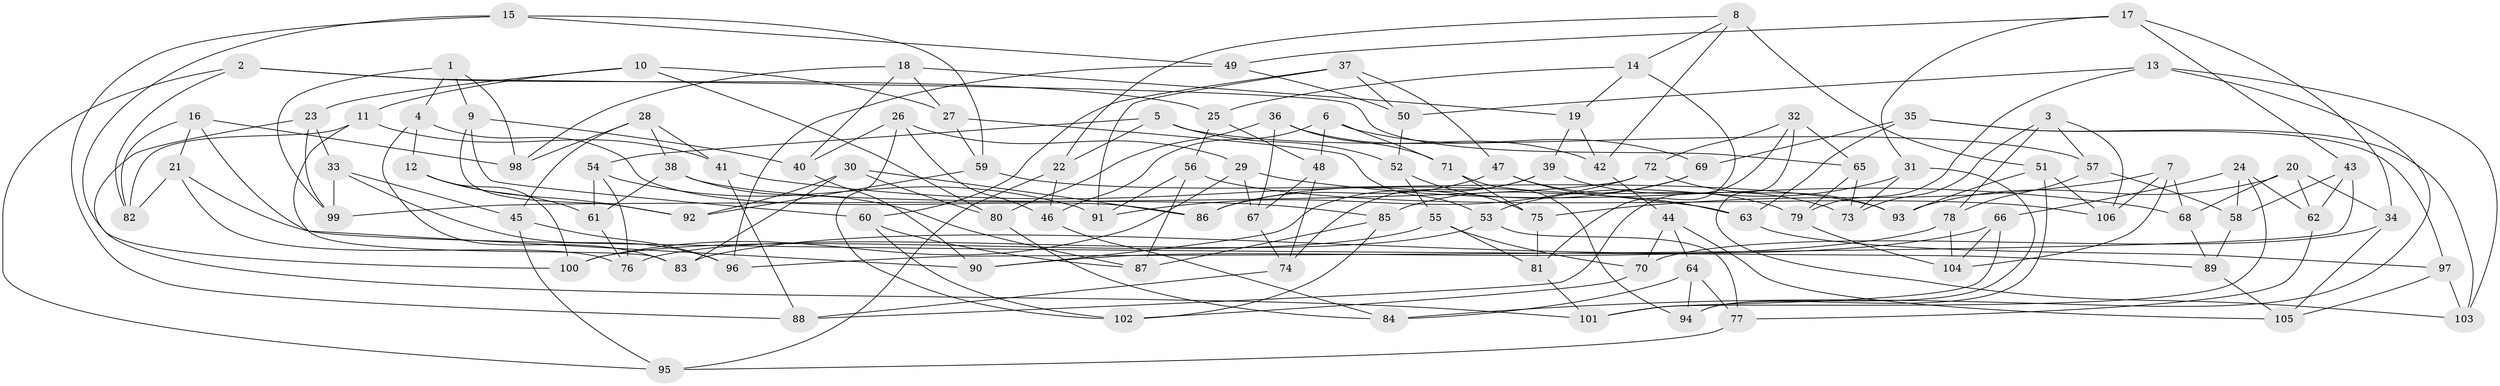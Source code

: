 // coarse degree distribution, {6: 0.46153846153846156, 4: 0.3230769230769231, 5: 0.16923076923076924, 3: 0.046153846153846156}
// Generated by graph-tools (version 1.1) at 2025/42/03/06/25 10:42:20]
// undirected, 106 vertices, 212 edges
graph export_dot {
graph [start="1"]
  node [color=gray90,style=filled];
  1;
  2;
  3;
  4;
  5;
  6;
  7;
  8;
  9;
  10;
  11;
  12;
  13;
  14;
  15;
  16;
  17;
  18;
  19;
  20;
  21;
  22;
  23;
  24;
  25;
  26;
  27;
  28;
  29;
  30;
  31;
  32;
  33;
  34;
  35;
  36;
  37;
  38;
  39;
  40;
  41;
  42;
  43;
  44;
  45;
  46;
  47;
  48;
  49;
  50;
  51;
  52;
  53;
  54;
  55;
  56;
  57;
  58;
  59;
  60;
  61;
  62;
  63;
  64;
  65;
  66;
  67;
  68;
  69;
  70;
  71;
  72;
  73;
  74;
  75;
  76;
  77;
  78;
  79;
  80;
  81;
  82;
  83;
  84;
  85;
  86;
  87;
  88;
  89;
  90;
  91;
  92;
  93;
  94;
  95;
  96;
  97;
  98;
  99;
  100;
  101;
  102;
  103;
  104;
  105;
  106;
  1 -- 99;
  1 -- 4;
  1 -- 98;
  1 -- 9;
  2 -- 65;
  2 -- 95;
  2 -- 25;
  2 -- 82;
  3 -- 78;
  3 -- 106;
  3 -- 57;
  3 -- 73;
  4 -- 83;
  4 -- 86;
  4 -- 12;
  5 -- 22;
  5 -- 52;
  5 -- 54;
  5 -- 57;
  6 -- 48;
  6 -- 71;
  6 -- 46;
  6 -- 69;
  7 -- 106;
  7 -- 68;
  7 -- 104;
  7 -- 75;
  8 -- 51;
  8 -- 22;
  8 -- 42;
  8 -- 14;
  9 -- 60;
  9 -- 40;
  9 -- 92;
  10 -- 80;
  10 -- 27;
  10 -- 23;
  10 -- 11;
  11 -- 82;
  11 -- 83;
  11 -- 41;
  12 -- 61;
  12 -- 100;
  12 -- 92;
  13 -- 50;
  13 -- 84;
  13 -- 79;
  13 -- 103;
  14 -- 19;
  14 -- 25;
  14 -- 81;
  15 -- 100;
  15 -- 59;
  15 -- 49;
  15 -- 88;
  16 -- 98;
  16 -- 21;
  16 -- 82;
  16 -- 90;
  17 -- 43;
  17 -- 31;
  17 -- 34;
  17 -- 49;
  18 -- 27;
  18 -- 40;
  18 -- 19;
  18 -- 98;
  19 -- 42;
  19 -- 39;
  20 -- 68;
  20 -- 62;
  20 -- 34;
  20 -- 93;
  21 -- 82;
  21 -- 76;
  21 -- 89;
  22 -- 95;
  22 -- 46;
  23 -- 99;
  23 -- 101;
  23 -- 33;
  24 -- 101;
  24 -- 58;
  24 -- 62;
  24 -- 66;
  25 -- 56;
  25 -- 48;
  26 -- 40;
  26 -- 102;
  26 -- 29;
  26 -- 46;
  27 -- 53;
  27 -- 59;
  28 -- 38;
  28 -- 45;
  28 -- 98;
  28 -- 41;
  29 -- 67;
  29 -- 68;
  29 -- 100;
  30 -- 80;
  30 -- 86;
  30 -- 83;
  30 -- 92;
  31 -- 73;
  31 -- 94;
  31 -- 53;
  32 -- 88;
  32 -- 103;
  32 -- 65;
  32 -- 72;
  33 -- 96;
  33 -- 99;
  33 -- 45;
  34 -- 105;
  34 -- 70;
  35 -- 69;
  35 -- 63;
  35 -- 97;
  35 -- 103;
  36 -- 42;
  36 -- 71;
  36 -- 67;
  36 -- 80;
  37 -- 47;
  37 -- 91;
  37 -- 60;
  37 -- 50;
  38 -- 85;
  38 -- 61;
  38 -- 87;
  39 -- 73;
  39 -- 74;
  39 -- 90;
  40 -- 90;
  41 -- 88;
  41 -- 63;
  42 -- 44;
  43 -- 62;
  43 -- 96;
  43 -- 58;
  44 -- 64;
  44 -- 105;
  44 -- 70;
  45 -- 96;
  45 -- 95;
  46 -- 84;
  47 -- 79;
  47 -- 63;
  47 -- 86;
  48 -- 74;
  48 -- 67;
  49 -- 96;
  49 -- 50;
  50 -- 52;
  51 -- 94;
  51 -- 106;
  51 -- 93;
  52 -- 75;
  52 -- 55;
  53 -- 76;
  53 -- 77;
  54 -- 91;
  54 -- 61;
  54 -- 76;
  55 -- 70;
  55 -- 100;
  55 -- 81;
  56 -- 91;
  56 -- 87;
  56 -- 106;
  57 -- 58;
  57 -- 78;
  58 -- 89;
  59 -- 92;
  59 -- 93;
  60 -- 87;
  60 -- 102;
  61 -- 76;
  62 -- 77;
  63 -- 97;
  64 -- 84;
  64 -- 94;
  64 -- 77;
  65 -- 73;
  65 -- 79;
  66 -- 83;
  66 -- 104;
  66 -- 101;
  67 -- 74;
  68 -- 89;
  69 -- 86;
  69 -- 85;
  70 -- 102;
  71 -- 94;
  71 -- 75;
  72 -- 99;
  72 -- 93;
  72 -- 91;
  74 -- 88;
  75 -- 81;
  77 -- 95;
  78 -- 90;
  78 -- 104;
  79 -- 104;
  80 -- 84;
  81 -- 101;
  85 -- 102;
  85 -- 87;
  89 -- 105;
  97 -- 103;
  97 -- 105;
}
